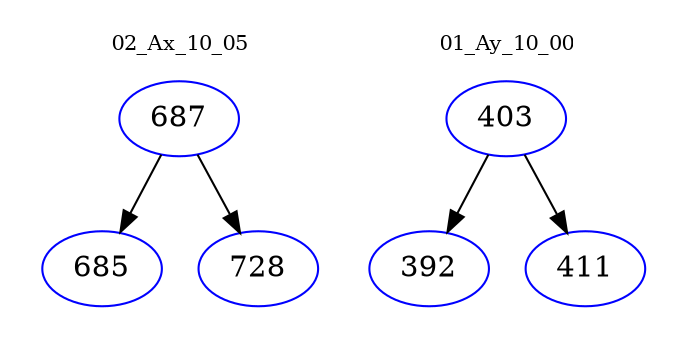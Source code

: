 digraph{
subgraph cluster_0 {
color = white
label = "02_Ax_10_05";
fontsize=10;
T0_687 [label="687", color="blue"]
T0_687 -> T0_685 [color="black"]
T0_685 [label="685", color="blue"]
T0_687 -> T0_728 [color="black"]
T0_728 [label="728", color="blue"]
}
subgraph cluster_1 {
color = white
label = "01_Ay_10_00";
fontsize=10;
T1_403 [label="403", color="blue"]
T1_403 -> T1_392 [color="black"]
T1_392 [label="392", color="blue"]
T1_403 -> T1_411 [color="black"]
T1_411 [label="411", color="blue"]
}
}

